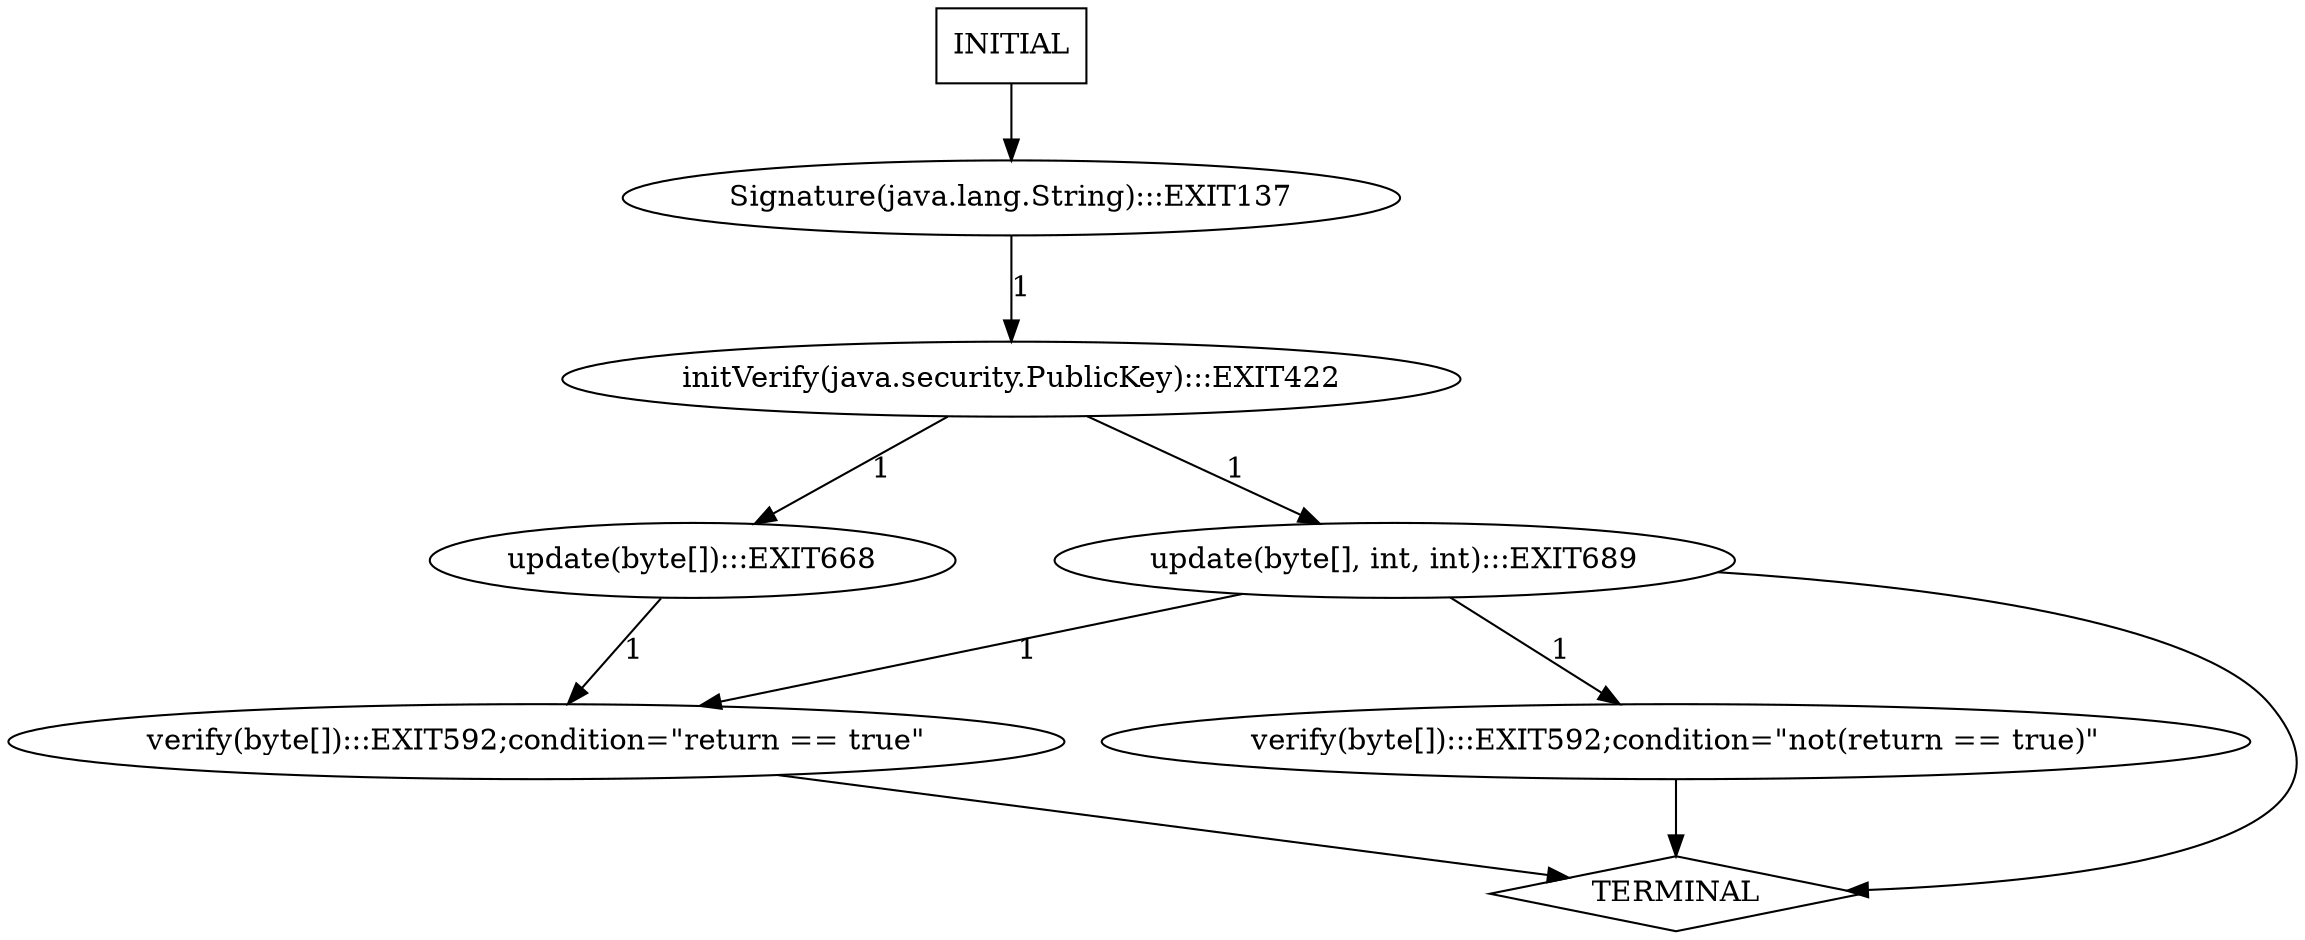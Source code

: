 digraph G {
  0 [label="Signature(java.lang.String):::EXIT137"];
  1 [label="initVerify(java.security.PublicKey):::EXIT422"];
  2 [label="update(byte[]):::EXIT668"];
  3 [label="update(byte[], int, int):::EXIT689"];
  4 [label="verify(byte[]):::EXIT592;condition=\"not(return == true)\""];
  5 [label="verify(byte[]):::EXIT592;condition=\"return == true\""];
  6 [label="TERMINAL",shape=diamond];
  7 [label="INITIAL",shape=box];
0->1 [label="1"];
1->2 [label="1"];
1->3 [label="1"];
2->5 [label="1"];
3->4 [label="1"];
3->5 [label="1"];
3->6 [label=""];
4->6 [label=""];
5->6 [label=""];
7->0 [label=""];
}

